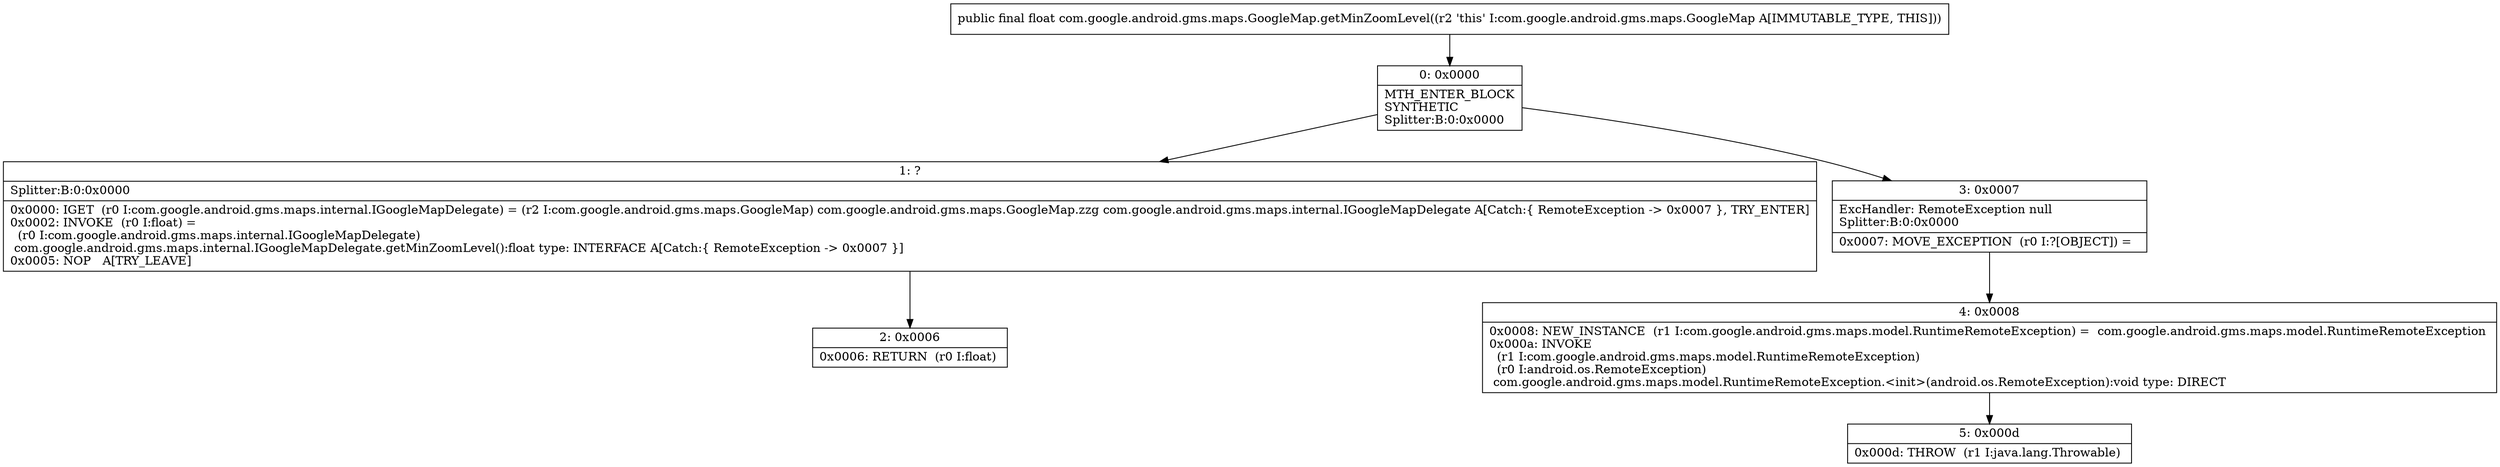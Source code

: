 digraph "CFG forcom.google.android.gms.maps.GoogleMap.getMinZoomLevel()F" {
Node_0 [shape=record,label="{0\:\ 0x0000|MTH_ENTER_BLOCK\lSYNTHETIC\lSplitter:B:0:0x0000\l}"];
Node_1 [shape=record,label="{1\:\ ?|Splitter:B:0:0x0000\l|0x0000: IGET  (r0 I:com.google.android.gms.maps.internal.IGoogleMapDelegate) = (r2 I:com.google.android.gms.maps.GoogleMap) com.google.android.gms.maps.GoogleMap.zzg com.google.android.gms.maps.internal.IGoogleMapDelegate A[Catch:\{ RemoteException \-\> 0x0007 \}, TRY_ENTER]\l0x0002: INVOKE  (r0 I:float) = \l  (r0 I:com.google.android.gms.maps.internal.IGoogleMapDelegate)\l com.google.android.gms.maps.internal.IGoogleMapDelegate.getMinZoomLevel():float type: INTERFACE A[Catch:\{ RemoteException \-\> 0x0007 \}]\l0x0005: NOP   A[TRY_LEAVE]\l}"];
Node_2 [shape=record,label="{2\:\ 0x0006|0x0006: RETURN  (r0 I:float) \l}"];
Node_3 [shape=record,label="{3\:\ 0x0007|ExcHandler: RemoteException null\lSplitter:B:0:0x0000\l|0x0007: MOVE_EXCEPTION  (r0 I:?[OBJECT]) =  \l}"];
Node_4 [shape=record,label="{4\:\ 0x0008|0x0008: NEW_INSTANCE  (r1 I:com.google.android.gms.maps.model.RuntimeRemoteException) =  com.google.android.gms.maps.model.RuntimeRemoteException \l0x000a: INVOKE  \l  (r1 I:com.google.android.gms.maps.model.RuntimeRemoteException)\l  (r0 I:android.os.RemoteException)\l com.google.android.gms.maps.model.RuntimeRemoteException.\<init\>(android.os.RemoteException):void type: DIRECT \l}"];
Node_5 [shape=record,label="{5\:\ 0x000d|0x000d: THROW  (r1 I:java.lang.Throwable) \l}"];
MethodNode[shape=record,label="{public final float com.google.android.gms.maps.GoogleMap.getMinZoomLevel((r2 'this' I:com.google.android.gms.maps.GoogleMap A[IMMUTABLE_TYPE, THIS])) }"];
MethodNode -> Node_0;
Node_0 -> Node_1;
Node_0 -> Node_3;
Node_1 -> Node_2;
Node_3 -> Node_4;
Node_4 -> Node_5;
}

